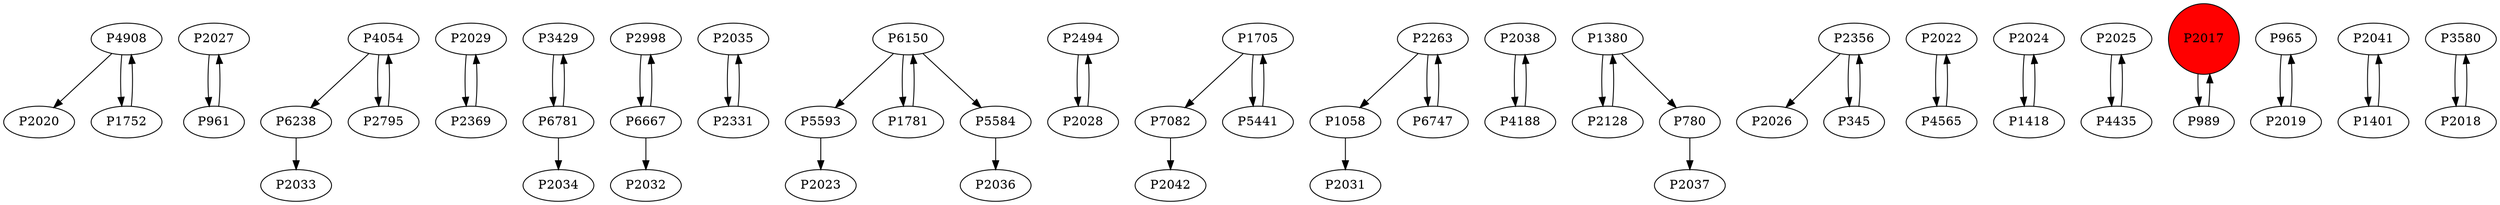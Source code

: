 digraph {
	P4908 -> P2020
	P2027 -> P961
	P6238 -> P2033
	P2029 -> P2369
	P3429 -> P6781
	P2998 -> P6667
	P6781 -> P2034
	P2035 -> P2331
	P6150 -> P5593
	P2494 -> P2028
	P7082 -> P2042
	P1752 -> P4908
	P2263 -> P1058
	P6150 -> P1781
	P2038 -> P4188
	P1380 -> P2128
	P2356 -> P2026
	P2022 -> P4565
	P1058 -> P2031
	P2028 -> P2494
	P1705 -> P7082
	P2024 -> P1418
	P4908 -> P1752
	P2025 -> P4435
	P2263 -> P6747
	P6781 -> P3429
	P2017 -> P989
	P2369 -> P2029
	P4054 -> P2795
	P965 -> P2019
	P6747 -> P2263
	P2041 -> P1401
	P6150 -> P5584
	P1401 -> P2041
	P2795 -> P4054
	P5593 -> P2023
	P1781 -> P6150
	P4188 -> P2038
	P780 -> P2037
	P3580 -> P2018
	P4054 -> P6238
	P2356 -> P345
	P6667 -> P2032
	P5441 -> P1705
	P961 -> P2027
	P2331 -> P2035
	P2018 -> P3580
	P4565 -> P2022
	P989 -> P2017
	P1418 -> P2024
	P2128 -> P1380
	P1705 -> P5441
	P345 -> P2356
	P1380 -> P780
	P5584 -> P2036
	P4435 -> P2025
	P2019 -> P965
	P6667 -> P2998
	P2017 [shape=circle]
	P2017 [style=filled]
	P2017 [fillcolor=red]
}